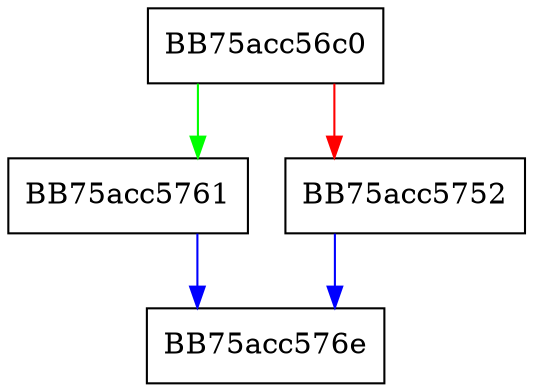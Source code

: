 digraph ScanAmsiUacLofiResource {
  node [shape="box"];
  graph [splines=ortho];
  BB75acc56c0 -> BB75acc5761 [color="green"];
  BB75acc56c0 -> BB75acc5752 [color="red"];
  BB75acc5752 -> BB75acc576e [color="blue"];
  BB75acc5761 -> BB75acc576e [color="blue"];
}